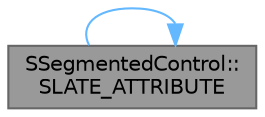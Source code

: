 digraph "SSegmentedControl::SLATE_ATTRIBUTE"
{
 // INTERACTIVE_SVG=YES
 // LATEX_PDF_SIZE
  bgcolor="transparent";
  edge [fontname=Helvetica,fontsize=10,labelfontname=Helvetica,labelfontsize=10];
  node [fontname=Helvetica,fontsize=10,shape=box,height=0.2,width=0.4];
  rankdir="LR";
  Node1 [id="Node000001",label="SSegmentedControl::\lSLATE_ATTRIBUTE",height=0.2,width=0.4,color="gray40", fillcolor="grey60", style="filled", fontcolor="black",tooltip="The current (multiple) control values (if SupportsMultiSelection is enabled)"];
  Node1 -> Node1 [id="edge1_Node000001_Node000001",color="steelblue1",style="solid",tooltip=" "];
}
